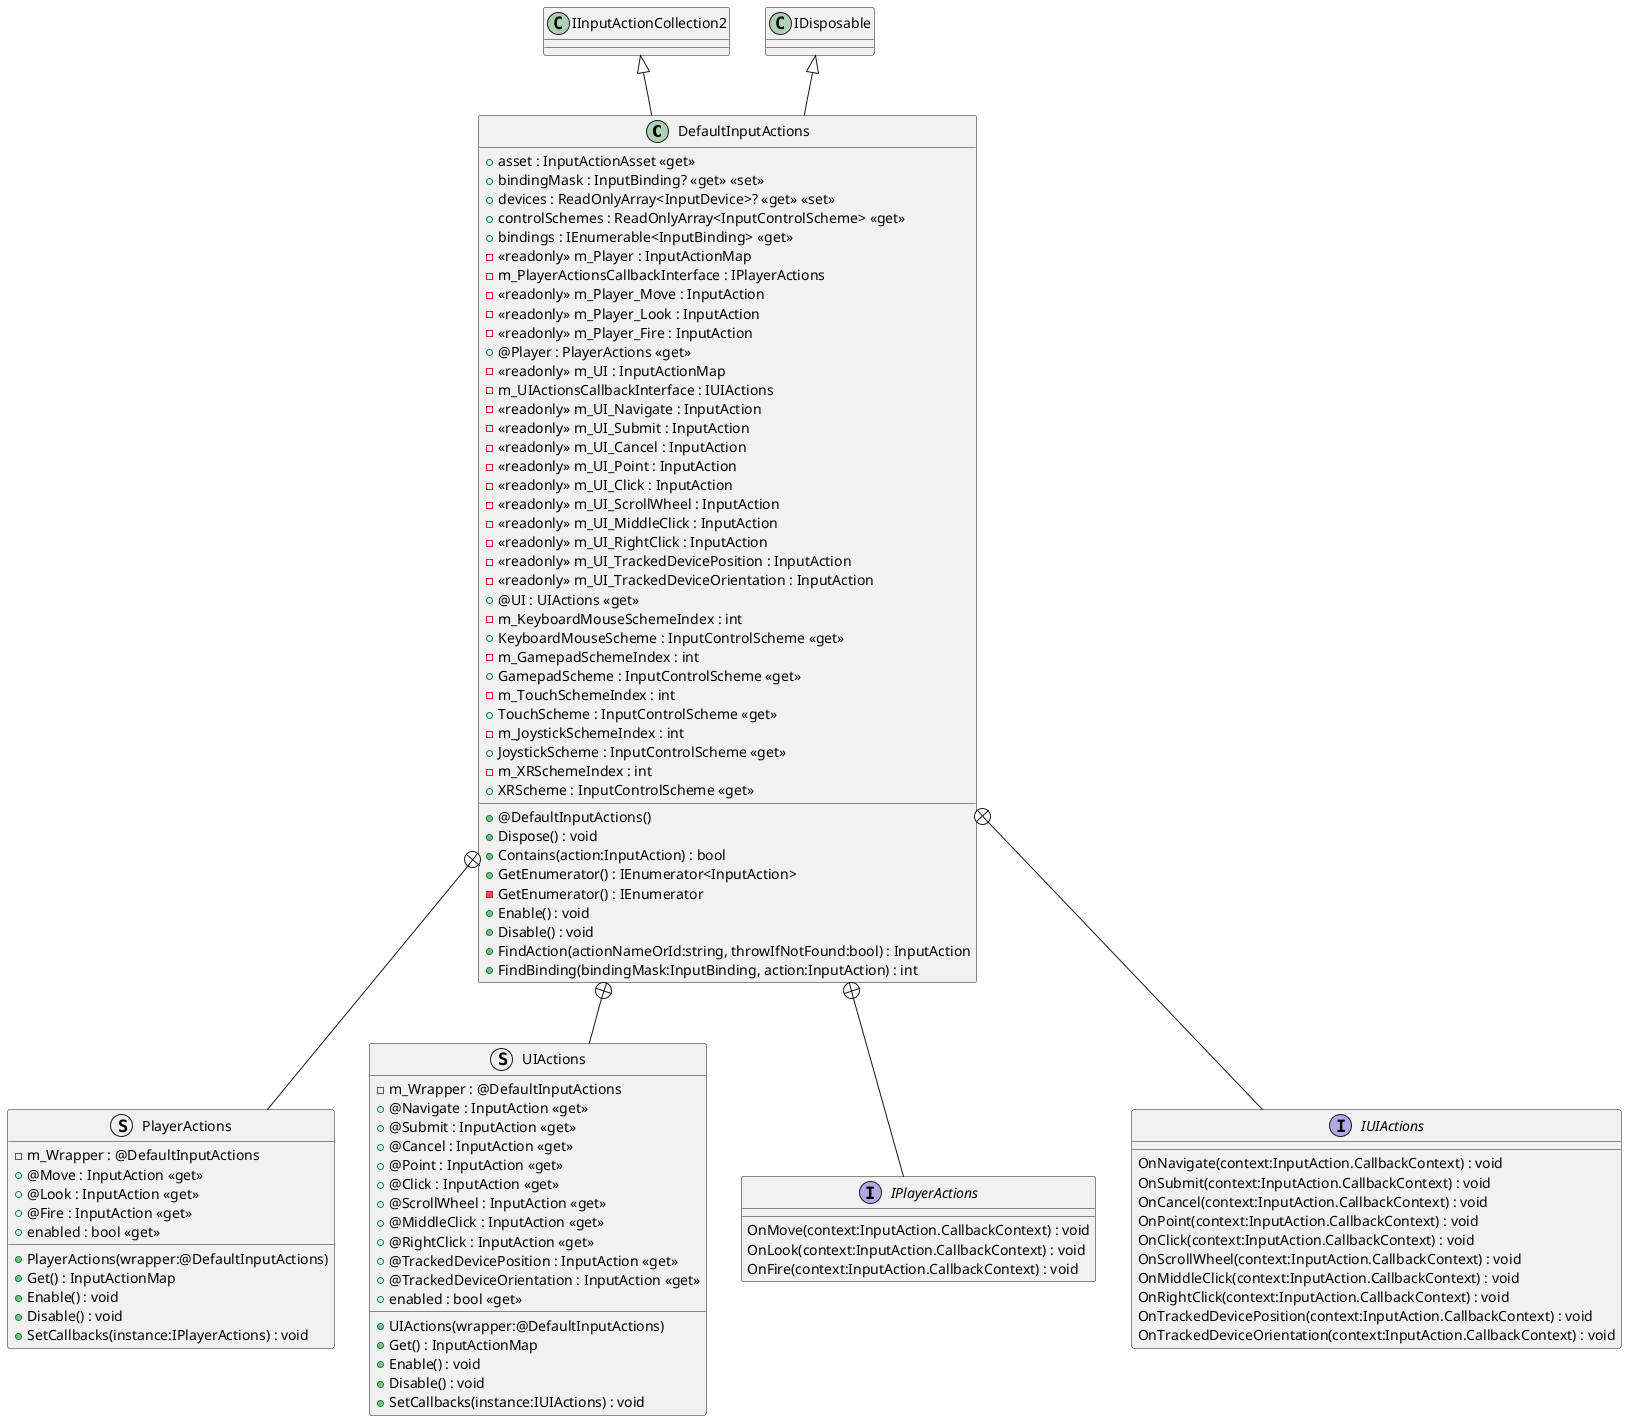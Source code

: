 @startuml
class DefaultInputActions {
    + asset : InputActionAsset <<get>>
    + @DefaultInputActions()
    + Dispose() : void
    + bindingMask : InputBinding? <<get>> <<set>>
    + devices : ReadOnlyArray<InputDevice>? <<get>> <<set>>
    + controlSchemes : ReadOnlyArray<InputControlScheme> <<get>>
    + Contains(action:InputAction) : bool
    + GetEnumerator() : IEnumerator<InputAction>
    - GetEnumerator() : IEnumerator
    + Enable() : void
    + Disable() : void
    + bindings : IEnumerable<InputBinding> <<get>>
    + FindAction(actionNameOrId:string, throwIfNotFound:bool) : InputAction
    + FindBinding(bindingMask:InputBinding, action:InputAction) : int
    - <<readonly>> m_Player : InputActionMap
    - m_PlayerActionsCallbackInterface : IPlayerActions
    - <<readonly>> m_Player_Move : InputAction
    - <<readonly>> m_Player_Look : InputAction
    - <<readonly>> m_Player_Fire : InputAction
    + @Player : PlayerActions <<get>>
    - <<readonly>> m_UI : InputActionMap
    - m_UIActionsCallbackInterface : IUIActions
    - <<readonly>> m_UI_Navigate : InputAction
    - <<readonly>> m_UI_Submit : InputAction
    - <<readonly>> m_UI_Cancel : InputAction
    - <<readonly>> m_UI_Point : InputAction
    - <<readonly>> m_UI_Click : InputAction
    - <<readonly>> m_UI_ScrollWheel : InputAction
    - <<readonly>> m_UI_MiddleClick : InputAction
    - <<readonly>> m_UI_RightClick : InputAction
    - <<readonly>> m_UI_TrackedDevicePosition : InputAction
    - <<readonly>> m_UI_TrackedDeviceOrientation : InputAction
    + @UI : UIActions <<get>>
    - m_KeyboardMouseSchemeIndex : int
    + KeyboardMouseScheme : InputControlScheme <<get>>
    - m_GamepadSchemeIndex : int
    + GamepadScheme : InputControlScheme <<get>>
    - m_TouchSchemeIndex : int
    + TouchScheme : InputControlScheme <<get>>
    - m_JoystickSchemeIndex : int
    + JoystickScheme : InputControlScheme <<get>>
    - m_XRSchemeIndex : int
    + XRScheme : InputControlScheme <<get>>
}
struct PlayerActions {
    - m_Wrapper : @DefaultInputActions
    + PlayerActions(wrapper:@DefaultInputActions)
    + @Move : InputAction <<get>>
    + @Look : InputAction <<get>>
    + @Fire : InputAction <<get>>
    + Get() : InputActionMap
    + Enable() : void
    + Disable() : void
    + enabled : bool <<get>>
    + SetCallbacks(instance:IPlayerActions) : void
}
struct UIActions {
    - m_Wrapper : @DefaultInputActions
    + UIActions(wrapper:@DefaultInputActions)
    + @Navigate : InputAction <<get>>
    + @Submit : InputAction <<get>>
    + @Cancel : InputAction <<get>>
    + @Point : InputAction <<get>>
    + @Click : InputAction <<get>>
    + @ScrollWheel : InputAction <<get>>
    + @MiddleClick : InputAction <<get>>
    + @RightClick : InputAction <<get>>
    + @TrackedDevicePosition : InputAction <<get>>
    + @TrackedDeviceOrientation : InputAction <<get>>
    + Get() : InputActionMap
    + Enable() : void
    + Disable() : void
    + enabled : bool <<get>>
    + SetCallbacks(instance:IUIActions) : void
}
interface IPlayerActions {
    OnMove(context:InputAction.CallbackContext) : void
    OnLook(context:InputAction.CallbackContext) : void
    OnFire(context:InputAction.CallbackContext) : void
}
interface IUIActions {
    OnNavigate(context:InputAction.CallbackContext) : void
    OnSubmit(context:InputAction.CallbackContext) : void
    OnCancel(context:InputAction.CallbackContext) : void
    OnPoint(context:InputAction.CallbackContext) : void
    OnClick(context:InputAction.CallbackContext) : void
    OnScrollWheel(context:InputAction.CallbackContext) : void
    OnMiddleClick(context:InputAction.CallbackContext) : void
    OnRightClick(context:InputAction.CallbackContext) : void
    OnTrackedDevicePosition(context:InputAction.CallbackContext) : void
    OnTrackedDeviceOrientation(context:InputAction.CallbackContext) : void
}
IInputActionCollection2 <|-- DefaultInputActions
IDisposable <|-- DefaultInputActions
DefaultInputActions +-- PlayerActions
DefaultInputActions +-- UIActions
DefaultInputActions +-- IPlayerActions
DefaultInputActions +-- IUIActions
@enduml
